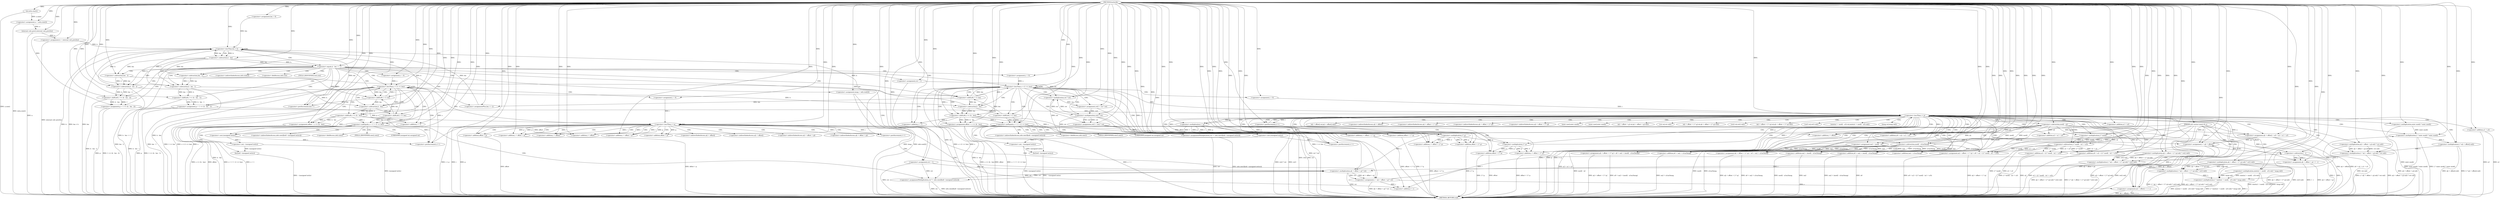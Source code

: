 digraph "butterfly" {  
"1001622" [label = "(METHOD,butterfly)" ]
"1001949" [label = "(METHOD_RETURN,void)" ]
"1001623" [label = "(PARAM,std::vector<mint>& a)" ]
"1001626" [label = "(<operator>.assignment,n = int(a.size()))" ]
"1001631" [label = "(<operator>.assignment,h = internal::ceil_pow2(n))" ]
"1001637" [label = "(<operator>.assignment,len = 0)" ]
"1001641" [label = "(<operator>.lessThan,len < h)" ]
"1001628" [label = "(int,int(a.size()))" ]
"1001633" [label = "(internal::ceil_pow2,internal::ceil_pow2(n))" ]
"1001646" [label = "(<operator>.equals,h - len == 1)" ]
"1001653" [label = "(<operator>.assignment,p = 1 << (h - len - 1))" ]
"1001663" [label = "(<operator>.assignment,rot = 1)" ]
"1001757" [label = "(<operator>.postIncrement,len++)" ]
"1001647" [label = "(<operator>.subtraction,h - len)" ]
"1001668" [label = "(<operator>.assignment,s = 0)" ]
"1001671" [label = "(<operator>.lessThan,s < (1 << len))" ]
"1001676" [label = "(<operator>.postIncrement,s++)" ]
"1001762" [label = "(<operator>.assignment,p = 1 << (h - len - 2))" ]
"1001772" [label = "(<operator>.assignment,rot = 1)" ]
"1001776" [label = "(<operator>.assignment,imag = info.root[2])" ]
"1001946" [label = "(<operator>.assignmentPlus,len += 2)" ]
"1001655" [label = "(<operator>.shiftLeft,1 << (h - len - 1))" ]
"1001680" [label = "(<operator>.assignment,offset = s << (h - len))" ]
"1001785" [label = "(<operator>.assignment,s = 0)" ]
"1001788" [label = "(<operator>.lessThan,s < (1 << len))" ]
"1001793" [label = "(<operator>.postIncrement,s++)" ]
"1001657" [label = "(<operator>.subtraction,h - len - 1)" ]
"1001673" [label = "(<operator>.shiftLeft,1 << len)" ]
"1001689" [label = "(<operator>.assignment,i = 0)" ]
"1001692" [label = "(<operator>.lessThan,i < p)" ]
"1001695" [label = "(<operator>.postIncrement,i++)" ]
"1001739" [label = "(<operator>.notEquals,s + 1 != (1 << len))" ]
"1001746" [label = "(<operator>.assignmentMultiplication,rot *= info.rate2[bsf(~(unsigned int)(s))])" ]
"1001764" [label = "(<operator>.shiftLeft,1 << (h - len - 2))" ]
"1001797" [label = "(<operator>.assignment,rot2 = rot * rot)" ]
"1001803" [label = "(<operator>.assignment,rot3 = rot2 * rot)" ]
"1001809" [label = "(<operator>.assignment,offset = s << (h - len))" ]
"1001659" [label = "(<operator>.subtraction,len - 1)" ]
"1001682" [label = "(<operator>.shiftLeft,s << (h - len))" ]
"1001699" [label = "(<operator>.assignment,l = a[i + offset])" ]
"1001707" [label = "(<operator>.assignment,r = a[i + offset + p] * rot)" ]
"1001718" [label = "(<operator>.assignment,a[i + offset] = l + r)" ]
"1001727" [label = "(<operator>.assignment,a[i + offset + p] = l - r)" ]
"1001766" [label = "(<operator>.subtraction,h - len - 2)" ]
"1001790" [label = "(<operator>.shiftLeft,1 << len)" ]
"1001818" [label = "(<operator>.assignment,i = 0)" ]
"1001821" [label = "(<operator>.lessThan,i < p)" ]
"1001824" [label = "(<operator>.postIncrement,i++)" ]
"1001928" [label = "(<operator>.notEquals,s + 1 != (1 << len))" ]
"1001935" [label = "(<operator>.assignmentMultiplication,rot *= info.rate3[bsf(~(unsigned int)(s))])" ]
"1001684" [label = "(<operator>.subtraction,h - len)" ]
"1001740" [label = "(<operator>.addition,s + 1)" ]
"1001743" [label = "(<operator>.shiftLeft,1 << len)" ]
"1001768" [label = "(<operator>.subtraction,len - 2)" ]
"1001799" [label = "(<operator>.multiplication,rot * rot)" ]
"1001805" [label = "(<operator>.multiplication,rot2 * rot)" ]
"1001811" [label = "(<operator>.shiftLeft,s << (h - len))" ]
"1001827" [label = "(<operator>.multiplication,L * mint::mod() * mint::mod())" ]
"1001832" [label = "(<operator>.multiplication,L * a[i + offset].val())" ]
"1001835" [label = "(<operator>.multiplication,L * a[i + offset + p].val() * rot.val())" ]
"1001840" [label = "(<operator>.multiplication,L * a[i + offset + 2 * p].val() * rot2.val())" ]
"1001845" [label = "(<operator>.multiplication,L * a[i + offset + 3 * p].val() * rot3.val())" ]
"1001850" [label = "(<operator>.multiplication,L * mint(a1 + mod2 - a3).val() * imag.val())" ]
"1001856" [label = "(<operator>.assignment,na2 = mod2 - a2)" ]
"1001861" [label = "(<operator>.assignment,a[i + offset] = a0 + a2 + a1 + a3)" ]
"1001874" [label = "(<operator>.assignment,a[i + offset + 1 * p] = a0 + a2 + (2 * mod2 - (a1 + a3)))" ]
"1001895" [label = "(<operator>.assignment,a[i + offset + 2 * p] = a0 + na2 + a1na3imag)" ]
"1001910" [label = "(<operator>.assignment,a[i + offset + 3 * p] = a0 + na2 + (mod2 - a1na3imag))" ]
"1001709" [label = "(<operator>.multiplication,a[i + offset + p] * rot)" ]
"1001724" [label = "(<operator>.addition,l + r)" ]
"1001735" [label = "(<operator>.subtraction,l - r)" ]
"1001752" [label = "(bsf,bsf(~(unsigned int)(s)))" ]
"1001813" [label = "(<operator>.subtraction,h - len)" ]
"1001929" [label = "(<operator>.addition,s + 1)" ]
"1001932" [label = "(<operator>.shiftLeft,1 << len)" ]
"1001703" [label = "(<operator>.addition,i + offset)" ]
"1001721" [label = "(<operator>.addition,i + offset)" ]
"1001730" [label = "(<operator>.addition,i + offset + p)" ]
"1001753" [label = "(<operator>.not,~(unsigned int)(s))" ]
"1001829" [label = "(<operator>.multiplication,mint::mod() * mint::mod())" ]
"1001837" [label = "(<operator>.multiplication,a[i + offset + p].val() * rot.val())" ]
"1001842" [label = "(<operator>.multiplication,a[i + offset + 2 * p].val() * rot2.val())" ]
"1001847" [label = "(<operator>.multiplication,a[i + offset + 3 * p].val() * rot3.val())" ]
"1001852" [label = "(<operator>.multiplication,mint(a1 + mod2 - a3).val() * imag.val())" ]
"1001858" [label = "(<operator>.subtraction,mod2 - a2)" ]
"1001867" [label = "(<operator>.addition,a0 + a2 + a1 + a3)" ]
"1001884" [label = "(<operator>.addition,a0 + a2 + (2 * mod2 - (a1 + a3)))" ]
"1001905" [label = "(<operator>.addition,a0 + na2 + a1na3imag)" ]
"1001920" [label = "(<operator>.addition,a0 + na2 + (mod2 - a1na3imag))" ]
"1001941" [label = "(bsf,bsf(~(unsigned int)(s)))" ]
"1001712" [label = "(<operator>.addition,i + offset + p)" ]
"1001732" [label = "(<operator>.addition,offset + p)" ]
"1001754" [label = "(<operator>.cast,(unsigned int)(s))" ]
"1001864" [label = "(<operator>.addition,i + offset)" ]
"1001869" [label = "(<operator>.addition,a2 + a1 + a3)" ]
"1001877" [label = "(<operator>.addition,i + offset + 1 * p)" ]
"1001886" [label = "(<operator>.addition,a2 + (2 * mod2 - (a1 + a3)))" ]
"1001898" [label = "(<operator>.addition,i + offset + 2 * p)" ]
"1001907" [label = "(<operator>.addition,na2 + a1na3imag)" ]
"1001913" [label = "(<operator>.addition,i + offset + 3 * p)" ]
"1001922" [label = "(<operator>.addition,na2 + (mod2 - a1na3imag))" ]
"1001942" [label = "(<operator>.not,~(unsigned int)(s))" ]
"1001714" [label = "(<operator>.addition,offset + p)" ]
"1001871" [label = "(<operator>.addition,a1 + a3)" ]
"1001879" [label = "(<operator>.addition,offset + 1 * p)" ]
"1001888" [label = "(<operator>.subtraction,2 * mod2 - (a1 + a3))" ]
"1001900" [label = "(<operator>.addition,offset + 2 * p)" ]
"1001915" [label = "(<operator>.addition,offset + 3 * p)" ]
"1001924" [label = "(<operator>.subtraction,mod2 - a1na3imag)" ]
"1001943" [label = "(<operator>.cast,(unsigned int)(s))" ]
"1001881" [label = "(<operator>.multiplication,1 * p)" ]
"1001889" [label = "(<operator>.multiplication,2 * mod2)" ]
"1001892" [label = "(<operator>.addition,a1 + a3)" ]
"1001902" [label = "(<operator>.multiplication,2 * p)" ]
"1001917" [label = "(<operator>.multiplication,3 * p)" ]
"1001778" [label = "(<operator>.indirectIndexAccess,info.root[2])" ]
"1001779" [label = "(<operator>.fieldAccess,info.root)" ]
"1001748" [label = "(<operator>.indirectIndexAccess,info.rate2[bsf(~(unsigned int)(s))])" ]
"1001781" [label = "(FIELD_IDENTIFIER,root,root)" ]
"1001701" [label = "(<operator>.indirectIndexAccess,a[i + offset])" ]
"1001719" [label = "(<operator>.indirectIndexAccess,a[i + offset])" ]
"1001728" [label = "(<operator>.indirectIndexAccess,a[i + offset + p])" ]
"1001749" [label = "(<operator>.fieldAccess,info.rate2)" ]
"1001937" [label = "(<operator>.indirectIndexAccess,info.rate3[bsf(~(unsigned int)(s))])" ]
"1001710" [label = "(<operator>.indirectIndexAccess,a[i + offset + p])" ]
"1001751" [label = "(FIELD_IDENTIFIER,rate2,rate2)" ]
"1001834" [label = "(a[i + offset].val,a[i + offset].val())" ]
"1001862" [label = "(<operator>.indirectIndexAccess,a[i + offset])" ]
"1001875" [label = "(<operator>.indirectIndexAccess,a[i + offset + 1 * p])" ]
"1001896" [label = "(<operator>.indirectIndexAccess,a[i + offset + 2 * p])" ]
"1001911" [label = "(<operator>.indirectIndexAccess,a[i + offset + 3 * p])" ]
"1001938" [label = "(<operator>.fieldAccess,info.rate3)" ]
"1001830" [label = "(mint::mod,mint::mod())" ]
"1001831" [label = "(mint::mod,mint::mod())" ]
"1001838" [label = "(a[i + offset + p].val,a[i + offset + p].val())" ]
"1001839" [label = "(rot.val,rot.val())" ]
"1001843" [label = "(a[i + offset + 2 * p].val,a[i + offset + 2 * p].val())" ]
"1001844" [label = "(rot2.val,rot2.val())" ]
"1001848" [label = "(a[i + offset + 3 * p].val,a[i + offset + 3 * p].val())" ]
"1001849" [label = "(rot3.val,rot3.val())" ]
"1001853" [label = "(mint(a1 + mod2 - a3).val,mint(a1 + mod2 - a3).val())" ]
"1001854" [label = "(imag.val,imag.val())" ]
"1001940" [label = "(FIELD_IDENTIFIER,rate3,rate3)" ]
"1001755" [label = "(UNKNOWN,unsigned int,unsigned int)" ]
"1001944" [label = "(UNKNOWN,unsigned int,unsigned int)" ]
  "1001623" -> "1001949"  [ label = "DDG: a"] 
  "1001628" -> "1001949"  [ label = "DDG: a.size()"] 
  "1001626" -> "1001949"  [ label = "DDG: int(a.size())"] 
  "1001633" -> "1001949"  [ label = "DDG: n"] 
  "1001631" -> "1001949"  [ label = "DDG: internal::ceil_pow2(n)"] 
  "1001641" -> "1001949"  [ label = "DDG: len"] 
  "1001641" -> "1001949"  [ label = "DDG: h"] 
  "1001641" -> "1001949"  [ label = "DDG: len < h"] 
  "1001646" -> "1001949"  [ label = "DDG: h - len"] 
  "1001646" -> "1001949"  [ label = "DDG: h - len == 1"] 
  "1001762" -> "1001949"  [ label = "DDG: p"] 
  "1001766" -> "1001949"  [ label = "DDG: len - 2"] 
  "1001764" -> "1001949"  [ label = "DDG: h - len - 2"] 
  "1001762" -> "1001949"  [ label = "DDG: 1 << (h - len - 2)"] 
  "1001772" -> "1001949"  [ label = "DDG: rot"] 
  "1001776" -> "1001949"  [ label = "DDG: imag"] 
  "1001776" -> "1001949"  [ label = "DDG: info.root[2]"] 
  "1001788" -> "1001949"  [ label = "DDG: s"] 
  "1001788" -> "1001949"  [ label = "DDG: 1 << len"] 
  "1001788" -> "1001949"  [ label = "DDG: s < (1 << len)"] 
  "1001797" -> "1001949"  [ label = "DDG: rot * rot"] 
  "1001803" -> "1001949"  [ label = "DDG: rot3"] 
  "1001805" -> "1001949"  [ label = "DDG: rot2"] 
  "1001805" -> "1001949"  [ label = "DDG: rot"] 
  "1001803" -> "1001949"  [ label = "DDG: rot2 * rot"] 
  "1001809" -> "1001949"  [ label = "DDG: offset"] 
  "1001811" -> "1001949"  [ label = "DDG: h - len"] 
  "1001809" -> "1001949"  [ label = "DDG: s << (h - len)"] 
  "1001821" -> "1001949"  [ label = "DDG: i"] 
  "1001821" -> "1001949"  [ label = "DDG: p"] 
  "1001821" -> "1001949"  [ label = "DDG: i < p"] 
  "1001928" -> "1001949"  [ label = "DDG: s + 1"] 
  "1001928" -> "1001949"  [ label = "DDG: s + 1 != (1 << len)"] 
  "1001935" -> "1001949"  [ label = "DDG: rot"] 
  "1001942" -> "1001949"  [ label = "DDG: (unsigned int)(s)"] 
  "1001941" -> "1001949"  [ label = "DDG: ~(unsigned int)(s)"] 
  "1001935" -> "1001949"  [ label = "DDG: info.rate3[bsf(~(unsigned int)(s))]"] 
  "1001829" -> "1001949"  [ label = "DDG: mint::mod()"] 
  "1001827" -> "1001949"  [ label = "DDG: mint::mod() * mint::mod()"] 
  "1001827" -> "1001949"  [ label = "DDG: L * mint::mod() * mint::mod()"] 
  "1001832" -> "1001949"  [ label = "DDG: a[i + offset].val()"] 
  "1001832" -> "1001949"  [ label = "DDG: L * a[i + offset].val()"] 
  "1001837" -> "1001949"  [ label = "DDG: a[i + offset + p].val()"] 
  "1001837" -> "1001949"  [ label = "DDG: rot.val()"] 
  "1001835" -> "1001949"  [ label = "DDG: a[i + offset + p].val() * rot.val()"] 
  "1001835" -> "1001949"  [ label = "DDG: L * a[i + offset + p].val() * rot.val()"] 
  "1001842" -> "1001949"  [ label = "DDG: a[i + offset + 2 * p].val()"] 
  "1001842" -> "1001949"  [ label = "DDG: rot2.val()"] 
  "1001840" -> "1001949"  [ label = "DDG: a[i + offset + 2 * p].val() * rot2.val()"] 
  "1001840" -> "1001949"  [ label = "DDG: L * a[i + offset + 2 * p].val() * rot2.val()"] 
  "1001847" -> "1001949"  [ label = "DDG: a[i + offset + 3 * p].val()"] 
  "1001847" -> "1001949"  [ label = "DDG: rot3.val()"] 
  "1001845" -> "1001949"  [ label = "DDG: a[i + offset + 3 * p].val() * rot3.val()"] 
  "1001845" -> "1001949"  [ label = "DDG: L * a[i + offset + 3 * p].val() * rot3.val()"] 
  "1001850" -> "1001949"  [ label = "DDG: L"] 
  "1001852" -> "1001949"  [ label = "DDG: mint(a1 + mod2 - a3).val()"] 
  "1001852" -> "1001949"  [ label = "DDG: imag.val()"] 
  "1001850" -> "1001949"  [ label = "DDG: mint(a1 + mod2 - a3).val() * imag.val()"] 
  "1001850" -> "1001949"  [ label = "DDG: L * mint(a1 + mod2 - a3).val() * imag.val()"] 
  "1001856" -> "1001949"  [ label = "DDG: mod2 - a2"] 
  "1001861" -> "1001949"  [ label = "DDG: a[i + offset]"] 
  "1001867" -> "1001949"  [ label = "DDG: a2 + a1 + a3"] 
  "1001861" -> "1001949"  [ label = "DDG: a0 + a2 + a1 + a3"] 
  "1001879" -> "1001949"  [ label = "DDG: 1 * p"] 
  "1001877" -> "1001949"  [ label = "DDG: offset + 1 * p"] 
  "1001874" -> "1001949"  [ label = "DDG: a[i + offset + 1 * p]"] 
  "1001886" -> "1001949"  [ label = "DDG: a2"] 
  "1001888" -> "1001949"  [ label = "DDG: 2 * mod2"] 
  "1001892" -> "1001949"  [ label = "DDG: a1"] 
  "1001892" -> "1001949"  [ label = "DDG: a3"] 
  "1001888" -> "1001949"  [ label = "DDG: a1 + a3"] 
  "1001886" -> "1001949"  [ label = "DDG: 2 * mod2 - (a1 + a3)"] 
  "1001884" -> "1001949"  [ label = "DDG: a2 + (2 * mod2 - (a1 + a3))"] 
  "1001874" -> "1001949"  [ label = "DDG: a0 + a2 + (2 * mod2 - (a1 + a3))"] 
  "1001900" -> "1001949"  [ label = "DDG: 2 * p"] 
  "1001898" -> "1001949"  [ label = "DDG: offset + 2 * p"] 
  "1001895" -> "1001949"  [ label = "DDG: a[i + offset + 2 * p]"] 
  "1001905" -> "1001949"  [ label = "DDG: na2 + a1na3imag"] 
  "1001895" -> "1001949"  [ label = "DDG: a0 + na2 + a1na3imag"] 
  "1001915" -> "1001949"  [ label = "DDG: offset"] 
  "1001915" -> "1001949"  [ label = "DDG: 3 * p"] 
  "1001913" -> "1001949"  [ label = "DDG: offset + 3 * p"] 
  "1001910" -> "1001949"  [ label = "DDG: a[i + offset + 3 * p]"] 
  "1001920" -> "1001949"  [ label = "DDG: a0"] 
  "1001922" -> "1001949"  [ label = "DDG: na2"] 
  "1001924" -> "1001949"  [ label = "DDG: mod2"] 
  "1001924" -> "1001949"  [ label = "DDG: a1na3imag"] 
  "1001922" -> "1001949"  [ label = "DDG: mod2 - a1na3imag"] 
  "1001920" -> "1001949"  [ label = "DDG: na2 + (mod2 - a1na3imag)"] 
  "1001910" -> "1001949"  [ label = "DDG: a0 + na2 + (mod2 - a1na3imag)"] 
  "1001653" -> "1001949"  [ label = "DDG: p"] 
  "1001657" -> "1001949"  [ label = "DDG: len - 1"] 
  "1001655" -> "1001949"  [ label = "DDG: h - len - 1"] 
  "1001653" -> "1001949"  [ label = "DDG: 1 << (h - len - 1)"] 
  "1001663" -> "1001949"  [ label = "DDG: rot"] 
  "1001671" -> "1001949"  [ label = "DDG: s"] 
  "1001671" -> "1001949"  [ label = "DDG: 1 << len"] 
  "1001671" -> "1001949"  [ label = "DDG: s < (1 << len)"] 
  "1001680" -> "1001949"  [ label = "DDG: offset"] 
  "1001682" -> "1001949"  [ label = "DDG: h - len"] 
  "1001680" -> "1001949"  [ label = "DDG: s << (h - len)"] 
  "1001692" -> "1001949"  [ label = "DDG: i"] 
  "1001692" -> "1001949"  [ label = "DDG: p"] 
  "1001692" -> "1001949"  [ label = "DDG: i < p"] 
  "1001739" -> "1001949"  [ label = "DDG: s + 1"] 
  "1001739" -> "1001949"  [ label = "DDG: s + 1 != (1 << len)"] 
  "1001746" -> "1001949"  [ label = "DDG: rot"] 
  "1001753" -> "1001949"  [ label = "DDG: (unsigned int)(s)"] 
  "1001752" -> "1001949"  [ label = "DDG: ~(unsigned int)(s)"] 
  "1001746" -> "1001949"  [ label = "DDG: info.rate2[bsf(~(unsigned int)(s))]"] 
  "1001709" -> "1001949"  [ label = "DDG: rot"] 
  "1001707" -> "1001949"  [ label = "DDG: a[i + offset + p] * rot"] 
  "1001718" -> "1001949"  [ label = "DDG: a[i + offset]"] 
  "1001718" -> "1001949"  [ label = "DDG: l + r"] 
  "1001732" -> "1001949"  [ label = "DDG: offset"] 
  "1001730" -> "1001949"  [ label = "DDG: offset + p"] 
  "1001727" -> "1001949"  [ label = "DDG: a[i + offset + p]"] 
  "1001735" -> "1001949"  [ label = "DDG: l"] 
  "1001735" -> "1001949"  [ label = "DDG: r"] 
  "1001727" -> "1001949"  [ label = "DDG: l - r"] 
  "1001622" -> "1001623"  [ label = "DDG: "] 
  "1001628" -> "1001626"  [ label = "DDG: a.size()"] 
  "1001633" -> "1001631"  [ label = "DDG: n"] 
  "1001622" -> "1001637"  [ label = "DDG: "] 
  "1001622" -> "1001626"  [ label = "DDG: "] 
  "1001622" -> "1001631"  [ label = "DDG: "] 
  "1001622" -> "1001628"  [ label = "DDG: "] 
  "1001626" -> "1001633"  [ label = "DDG: n"] 
  "1001622" -> "1001633"  [ label = "DDG: "] 
  "1001637" -> "1001641"  [ label = "DDG: len"] 
  "1001946" -> "1001641"  [ label = "DDG: len"] 
  "1001757" -> "1001641"  [ label = "DDG: len"] 
  "1001622" -> "1001641"  [ label = "DDG: "] 
  "1001631" -> "1001641"  [ label = "DDG: h"] 
  "1001766" -> "1001641"  [ label = "DDG: h"] 
  "1001813" -> "1001641"  [ label = "DDG: h"] 
  "1001657" -> "1001641"  [ label = "DDG: h"] 
  "1001684" -> "1001641"  [ label = "DDG: h"] 
  "1001647" -> "1001646"  [ label = "DDG: h"] 
  "1001647" -> "1001646"  [ label = "DDG: len"] 
  "1001622" -> "1001646"  [ label = "DDG: "] 
  "1001655" -> "1001653"  [ label = "DDG: 1"] 
  "1001655" -> "1001653"  [ label = "DDG: h - len - 1"] 
  "1001622" -> "1001663"  [ label = "DDG: "] 
  "1001641" -> "1001647"  [ label = "DDG: h"] 
  "1001622" -> "1001647"  [ label = "DDG: "] 
  "1001641" -> "1001647"  [ label = "DDG: len"] 
  "1001622" -> "1001653"  [ label = "DDG: "] 
  "1001622" -> "1001668"  [ label = "DDG: "] 
  "1001673" -> "1001757"  [ label = "DDG: len"] 
  "1001622" -> "1001757"  [ label = "DDG: "] 
  "1001764" -> "1001762"  [ label = "DDG: h - len - 2"] 
  "1001764" -> "1001762"  [ label = "DDG: 1"] 
  "1001622" -> "1001772"  [ label = "DDG: "] 
  "1001622" -> "1001946"  [ label = "DDG: "] 
  "1001622" -> "1001655"  [ label = "DDG: "] 
  "1001657" -> "1001655"  [ label = "DDG: h"] 
  "1001657" -> "1001655"  [ label = "DDG: len - 1"] 
  "1001668" -> "1001671"  [ label = "DDG: s"] 
  "1001676" -> "1001671"  [ label = "DDG: s"] 
  "1001622" -> "1001671"  [ label = "DDG: "] 
  "1001673" -> "1001671"  [ label = "DDG: 1"] 
  "1001673" -> "1001671"  [ label = "DDG: len"] 
  "1001754" -> "1001676"  [ label = "DDG: s"] 
  "1001622" -> "1001676"  [ label = "DDG: "] 
  "1001682" -> "1001676"  [ label = "DDG: s"] 
  "1001682" -> "1001680"  [ label = "DDG: s"] 
  "1001682" -> "1001680"  [ label = "DDG: h - len"] 
  "1001622" -> "1001762"  [ label = "DDG: "] 
  "1001622" -> "1001776"  [ label = "DDG: "] 
  "1001622" -> "1001785"  [ label = "DDG: "] 
  "1001790" -> "1001946"  [ label = "DDG: len"] 
  "1001647" -> "1001657"  [ label = "DDG: h"] 
  "1001622" -> "1001657"  [ label = "DDG: "] 
  "1001659" -> "1001657"  [ label = "DDG: 1"] 
  "1001659" -> "1001657"  [ label = "DDG: len"] 
  "1001622" -> "1001673"  [ label = "DDG: "] 
  "1001659" -> "1001673"  [ label = "DDG: len"] 
  "1001743" -> "1001673"  [ label = "DDG: len"] 
  "1001622" -> "1001680"  [ label = "DDG: "] 
  "1001622" -> "1001689"  [ label = "DDG: "] 
  "1001622" -> "1001764"  [ label = "DDG: "] 
  "1001766" -> "1001764"  [ label = "DDG: h"] 
  "1001766" -> "1001764"  [ label = "DDG: len - 2"] 
  "1001785" -> "1001788"  [ label = "DDG: s"] 
  "1001793" -> "1001788"  [ label = "DDG: s"] 
  "1001622" -> "1001788"  [ label = "DDG: "] 
  "1001790" -> "1001788"  [ label = "DDG: len"] 
  "1001790" -> "1001788"  [ label = "DDG: 1"] 
  "1001943" -> "1001793"  [ label = "DDG: s"] 
  "1001622" -> "1001793"  [ label = "DDG: "] 
  "1001811" -> "1001793"  [ label = "DDG: s"] 
  "1001799" -> "1001797"  [ label = "DDG: rot"] 
  "1001805" -> "1001803"  [ label = "DDG: rot"] 
  "1001805" -> "1001803"  [ label = "DDG: rot2"] 
  "1001811" -> "1001809"  [ label = "DDG: h - len"] 
  "1001811" -> "1001809"  [ label = "DDG: s"] 
  "1001647" -> "1001659"  [ label = "DDG: len"] 
  "1001622" -> "1001659"  [ label = "DDG: "] 
  "1001671" -> "1001682"  [ label = "DDG: s"] 
  "1001622" -> "1001682"  [ label = "DDG: "] 
  "1001684" -> "1001682"  [ label = "DDG: len"] 
  "1001684" -> "1001682"  [ label = "DDG: h"] 
  "1001689" -> "1001692"  [ label = "DDG: i"] 
  "1001695" -> "1001692"  [ label = "DDG: i"] 
  "1001622" -> "1001692"  [ label = "DDG: "] 
  "1001653" -> "1001692"  [ label = "DDG: p"] 
  "1001622" -> "1001695"  [ label = "DDG: "] 
  "1001692" -> "1001695"  [ label = "DDG: i"] 
  "1001861" -> "1001699"  [ label = "DDG: a[i + offset]"] 
  "1001718" -> "1001699"  [ label = "DDG: a[i + offset]"] 
  "1001623" -> "1001699"  [ label = "DDG: a"] 
  "1001709" -> "1001707"  [ label = "DDG: rot"] 
  "1001709" -> "1001707"  [ label = "DDG: a[i + offset + p]"] 
  "1001699" -> "1001718"  [ label = "DDG: l"] 
  "1001622" -> "1001718"  [ label = "DDG: "] 
  "1001707" -> "1001718"  [ label = "DDG: r"] 
  "1001735" -> "1001727"  [ label = "DDG: l"] 
  "1001735" -> "1001727"  [ label = "DDG: r"] 
  "1001682" -> "1001739"  [ label = "DDG: s"] 
  "1001622" -> "1001739"  [ label = "DDG: "] 
  "1001743" -> "1001739"  [ label = "DDG: 1"] 
  "1001743" -> "1001739"  [ label = "DDG: len"] 
  "1001663" -> "1001746"  [ label = "DDG: rot"] 
  "1001709" -> "1001746"  [ label = "DDG: rot"] 
  "1001622" -> "1001746"  [ label = "DDG: "] 
  "1001647" -> "1001766"  [ label = "DDG: h"] 
  "1001622" -> "1001766"  [ label = "DDG: "] 
  "1001768" -> "1001766"  [ label = "DDG: len"] 
  "1001768" -> "1001766"  [ label = "DDG: 2"] 
  "1001622" -> "1001790"  [ label = "DDG: "] 
  "1001768" -> "1001790"  [ label = "DDG: len"] 
  "1001932" -> "1001790"  [ label = "DDG: len"] 
  "1001622" -> "1001797"  [ label = "DDG: "] 
  "1001622" -> "1001803"  [ label = "DDG: "] 
  "1001622" -> "1001809"  [ label = "DDG: "] 
  "1001622" -> "1001818"  [ label = "DDG: "] 
  "1001657" -> "1001684"  [ label = "DDG: h"] 
  "1001622" -> "1001684"  [ label = "DDG: "] 
  "1001673" -> "1001684"  [ label = "DDG: len"] 
  "1001622" -> "1001699"  [ label = "DDG: "] 
  "1001622" -> "1001707"  [ label = "DDG: "] 
  "1001623" -> "1001718"  [ label = "DDG: a"] 
  "1001623" -> "1001727"  [ label = "DDG: a"] 
  "1001682" -> "1001740"  [ label = "DDG: s"] 
  "1001622" -> "1001740"  [ label = "DDG: "] 
  "1001622" -> "1001743"  [ label = "DDG: "] 
  "1001684" -> "1001743"  [ label = "DDG: len"] 
  "1001647" -> "1001768"  [ label = "DDG: len"] 
  "1001622" -> "1001768"  [ label = "DDG: "] 
  "1001772" -> "1001799"  [ label = "DDG: rot"] 
  "1001805" -> "1001799"  [ label = "DDG: rot"] 
  "1001935" -> "1001799"  [ label = "DDG: rot"] 
  "1001622" -> "1001799"  [ label = "DDG: "] 
  "1001797" -> "1001805"  [ label = "DDG: rot2"] 
  "1001622" -> "1001805"  [ label = "DDG: "] 
  "1001799" -> "1001805"  [ label = "DDG: rot"] 
  "1001788" -> "1001811"  [ label = "DDG: s"] 
  "1001622" -> "1001811"  [ label = "DDG: "] 
  "1001813" -> "1001811"  [ label = "DDG: h"] 
  "1001813" -> "1001811"  [ label = "DDG: len"] 
  "1001818" -> "1001821"  [ label = "DDG: i"] 
  "1001824" -> "1001821"  [ label = "DDG: i"] 
  "1001622" -> "1001821"  [ label = "DDG: "] 
  "1001762" -> "1001821"  [ label = "DDG: p"] 
  "1001917" -> "1001821"  [ label = "DDG: p"] 
  "1001622" -> "1001824"  [ label = "DDG: "] 
  "1001821" -> "1001824"  [ label = "DDG: i"] 
  "1001858" -> "1001856"  [ label = "DDG: a2"] 
  "1001858" -> "1001856"  [ label = "DDG: mod2"] 
  "1001858" -> "1001861"  [ label = "DDG: a2"] 
  "1001622" -> "1001861"  [ label = "DDG: "] 
  "1001622" -> "1001874"  [ label = "DDG: "] 
  "1001858" -> "1001874"  [ label = "DDG: a2"] 
  "1001888" -> "1001874"  [ label = "DDG: 2 * mod2"] 
  "1001888" -> "1001874"  [ label = "DDG: a1 + a3"] 
  "1001924" -> "1001895"  [ label = "DDG: a1na3imag"] 
  "1001622" -> "1001895"  [ label = "DDG: "] 
  "1001856" -> "1001895"  [ label = "DDG: na2"] 
  "1001924" -> "1001910"  [ label = "DDG: mod2"] 
  "1001924" -> "1001910"  [ label = "DDG: a1na3imag"] 
  "1001622" -> "1001910"  [ label = "DDG: "] 
  "1001856" -> "1001910"  [ label = "DDG: na2"] 
  "1001811" -> "1001928"  [ label = "DDG: s"] 
  "1001622" -> "1001928"  [ label = "DDG: "] 
  "1001932" -> "1001928"  [ label = "DDG: len"] 
  "1001932" -> "1001928"  [ label = "DDG: 1"] 
  "1001805" -> "1001935"  [ label = "DDG: rot"] 
  "1001622" -> "1001935"  [ label = "DDG: "] 
  "1001727" -> "1001709"  [ label = "DDG: a[i + offset + p]"] 
  "1001623" -> "1001709"  [ label = "DDG: a"] 
  "1001663" -> "1001709"  [ label = "DDG: rot"] 
  "1001746" -> "1001709"  [ label = "DDG: rot"] 
  "1001622" -> "1001709"  [ label = "DDG: "] 
  "1001699" -> "1001724"  [ label = "DDG: l"] 
  "1001622" -> "1001724"  [ label = "DDG: "] 
  "1001707" -> "1001724"  [ label = "DDG: r"] 
  "1001622" -> "1001735"  [ label = "DDG: "] 
  "1001699" -> "1001735"  [ label = "DDG: l"] 
  "1001707" -> "1001735"  [ label = "DDG: r"] 
  "1001753" -> "1001752"  [ label = "DDG: (unsigned int)(s)"] 
  "1001766" -> "1001813"  [ label = "DDG: h"] 
  "1001622" -> "1001813"  [ label = "DDG: "] 
  "1001790" -> "1001813"  [ label = "DDG: len"] 
  "1001850" -> "1001827"  [ label = "DDG: L"] 
  "1001622" -> "1001827"  [ label = "DDG: "] 
  "1001829" -> "1001827"  [ label = "DDG: mint::mod()"] 
  "1001827" -> "1001832"  [ label = "DDG: L"] 
  "1001622" -> "1001832"  [ label = "DDG: "] 
  "1001832" -> "1001835"  [ label = "DDG: L"] 
  "1001622" -> "1001835"  [ label = "DDG: "] 
  "1001837" -> "1001835"  [ label = "DDG: a[i + offset + p].val()"] 
  "1001837" -> "1001835"  [ label = "DDG: rot.val()"] 
  "1001835" -> "1001840"  [ label = "DDG: L"] 
  "1001622" -> "1001840"  [ label = "DDG: "] 
  "1001842" -> "1001840"  [ label = "DDG: a[i + offset + 2 * p].val()"] 
  "1001842" -> "1001840"  [ label = "DDG: rot2.val()"] 
  "1001840" -> "1001845"  [ label = "DDG: L"] 
  "1001622" -> "1001845"  [ label = "DDG: "] 
  "1001847" -> "1001845"  [ label = "DDG: rot3.val()"] 
  "1001847" -> "1001845"  [ label = "DDG: a[i + offset + 3 * p].val()"] 
  "1001845" -> "1001850"  [ label = "DDG: L"] 
  "1001622" -> "1001850"  [ label = "DDG: "] 
  "1001852" -> "1001850"  [ label = "DDG: mint(a1 + mod2 - a3).val()"] 
  "1001852" -> "1001850"  [ label = "DDG: imag.val()"] 
  "1001622" -> "1001856"  [ label = "DDG: "] 
  "1001623" -> "1001861"  [ label = "DDG: a"] 
  "1001623" -> "1001874"  [ label = "DDG: a"] 
  "1001623" -> "1001895"  [ label = "DDG: a"] 
  "1001623" -> "1001910"  [ label = "DDG: a"] 
  "1001811" -> "1001929"  [ label = "DDG: s"] 
  "1001622" -> "1001929"  [ label = "DDG: "] 
  "1001622" -> "1001932"  [ label = "DDG: "] 
  "1001813" -> "1001932"  [ label = "DDG: len"] 
  "1001692" -> "1001703"  [ label = "DDG: i"] 
  "1001622" -> "1001703"  [ label = "DDG: "] 
  "1001680" -> "1001703"  [ label = "DDG: offset"] 
  "1001622" -> "1001721"  [ label = "DDG: "] 
  "1001692" -> "1001721"  [ label = "DDG: i"] 
  "1001622" -> "1001730"  [ label = "DDG: "] 
  "1001692" -> "1001730"  [ label = "DDG: i"] 
  "1001692" -> "1001730"  [ label = "DDG: p"] 
  "1001754" -> "1001753"  [ label = "DDG: s"] 
  "1001622" -> "1001829"  [ label = "DDG: "] 
  "1001622" -> "1001837"  [ label = "DDG: "] 
  "1001622" -> "1001842"  [ label = "DDG: "] 
  "1001622" -> "1001847"  [ label = "DDG: "] 
  "1001622" -> "1001852"  [ label = "DDG: "] 
  "1001924" -> "1001858"  [ label = "DDG: mod2"] 
  "1001622" -> "1001858"  [ label = "DDG: "] 
  "1001622" -> "1001867"  [ label = "DDG: "] 
  "1001858" -> "1001867"  [ label = "DDG: a2"] 
  "1001622" -> "1001884"  [ label = "DDG: "] 
  "1001858" -> "1001884"  [ label = "DDG: a2"] 
  "1001888" -> "1001884"  [ label = "DDG: 2 * mod2"] 
  "1001888" -> "1001884"  [ label = "DDG: a1 + a3"] 
  "1001622" -> "1001905"  [ label = "DDG: "] 
  "1001924" -> "1001905"  [ label = "DDG: a1na3imag"] 
  "1001856" -> "1001905"  [ label = "DDG: na2"] 
  "1001622" -> "1001920"  [ label = "DDG: "] 
  "1001924" -> "1001920"  [ label = "DDG: mod2"] 
  "1001924" -> "1001920"  [ label = "DDG: a1na3imag"] 
  "1001856" -> "1001920"  [ label = "DDG: na2"] 
  "1001942" -> "1001941"  [ label = "DDG: (unsigned int)(s)"] 
  "1001622" -> "1001712"  [ label = "DDG: "] 
  "1001692" -> "1001712"  [ label = "DDG: i"] 
  "1001692" -> "1001712"  [ label = "DDG: p"] 
  "1001622" -> "1001732"  [ label = "DDG: "] 
  "1001692" -> "1001732"  [ label = "DDG: p"] 
  "1001622" -> "1001754"  [ label = "DDG: "] 
  "1001682" -> "1001754"  [ label = "DDG: s"] 
  "1001821" -> "1001864"  [ label = "DDG: i"] 
  "1001622" -> "1001864"  [ label = "DDG: "] 
  "1001809" -> "1001864"  [ label = "DDG: offset"] 
  "1001858" -> "1001869"  [ label = "DDG: a2"] 
  "1001622" -> "1001869"  [ label = "DDG: "] 
  "1001622" -> "1001877"  [ label = "DDG: "] 
  "1001821" -> "1001877"  [ label = "DDG: i"] 
  "1001881" -> "1001877"  [ label = "DDG: 1"] 
  "1001881" -> "1001877"  [ label = "DDG: p"] 
  "1001622" -> "1001886"  [ label = "DDG: "] 
  "1001858" -> "1001886"  [ label = "DDG: a2"] 
  "1001888" -> "1001886"  [ label = "DDG: 2 * mod2"] 
  "1001888" -> "1001886"  [ label = "DDG: a1 + a3"] 
  "1001622" -> "1001898"  [ label = "DDG: "] 
  "1001821" -> "1001898"  [ label = "DDG: i"] 
  "1001902" -> "1001898"  [ label = "DDG: 2"] 
  "1001902" -> "1001898"  [ label = "DDG: p"] 
  "1001856" -> "1001907"  [ label = "DDG: na2"] 
  "1001622" -> "1001907"  [ label = "DDG: "] 
  "1001924" -> "1001907"  [ label = "DDG: a1na3imag"] 
  "1001622" -> "1001913"  [ label = "DDG: "] 
  "1001821" -> "1001913"  [ label = "DDG: i"] 
  "1001917" -> "1001913"  [ label = "DDG: 3"] 
  "1001917" -> "1001913"  [ label = "DDG: p"] 
  "1001622" -> "1001922"  [ label = "DDG: "] 
  "1001856" -> "1001922"  [ label = "DDG: na2"] 
  "1001924" -> "1001922"  [ label = "DDG: mod2"] 
  "1001924" -> "1001922"  [ label = "DDG: a1na3imag"] 
  "1001943" -> "1001942"  [ label = "DDG: s"] 
  "1001622" -> "1001714"  [ label = "DDG: "] 
  "1001692" -> "1001714"  [ label = "DDG: p"] 
  "1001622" -> "1001871"  [ label = "DDG: "] 
  "1001622" -> "1001879"  [ label = "DDG: "] 
  "1001881" -> "1001879"  [ label = "DDG: 1"] 
  "1001881" -> "1001879"  [ label = "DDG: p"] 
  "1001889" -> "1001888"  [ label = "DDG: 2"] 
  "1001889" -> "1001888"  [ label = "DDG: mod2"] 
  "1001622" -> "1001888"  [ label = "DDG: "] 
  "1001622" -> "1001900"  [ label = "DDG: "] 
  "1001902" -> "1001900"  [ label = "DDG: 2"] 
  "1001902" -> "1001900"  [ label = "DDG: p"] 
  "1001622" -> "1001915"  [ label = "DDG: "] 
  "1001917" -> "1001915"  [ label = "DDG: 3"] 
  "1001917" -> "1001915"  [ label = "DDG: p"] 
  "1001889" -> "1001924"  [ label = "DDG: mod2"] 
  "1001622" -> "1001924"  [ label = "DDG: "] 
  "1001622" -> "1001943"  [ label = "DDG: "] 
  "1001811" -> "1001943"  [ label = "DDG: s"] 
  "1001622" -> "1001881"  [ label = "DDG: "] 
  "1001821" -> "1001881"  [ label = "DDG: p"] 
  "1001622" -> "1001889"  [ label = "DDG: "] 
  "1001858" -> "1001889"  [ label = "DDG: mod2"] 
  "1001622" -> "1001892"  [ label = "DDG: "] 
  "1001622" -> "1001902"  [ label = "DDG: "] 
  "1001881" -> "1001902"  [ label = "DDG: p"] 
  "1001622" -> "1001917"  [ label = "DDG: "] 
  "1001902" -> "1001917"  [ label = "DDG: p"] 
  "1001641" -> "1001646"  [ label = "CDG: "] 
  "1001641" -> "1001641"  [ label = "CDG: "] 
  "1001641" -> "1001647"  [ label = "CDG: "] 
  "1001646" -> "1001781"  [ label = "CDG: "] 
  "1001646" -> "1001766"  [ label = "CDG: "] 
  "1001646" -> "1001653"  [ label = "CDG: "] 
  "1001646" -> "1001657"  [ label = "CDG: "] 
  "1001646" -> "1001779"  [ label = "CDG: "] 
  "1001646" -> "1001785"  [ label = "CDG: "] 
  "1001646" -> "1001776"  [ label = "CDG: "] 
  "1001646" -> "1001790"  [ label = "CDG: "] 
  "1001646" -> "1001671"  [ label = "CDG: "] 
  "1001646" -> "1001655"  [ label = "CDG: "] 
  "1001646" -> "1001946"  [ label = "CDG: "] 
  "1001646" -> "1001788"  [ label = "CDG: "] 
  "1001646" -> "1001772"  [ label = "CDG: "] 
  "1001646" -> "1001673"  [ label = "CDG: "] 
  "1001646" -> "1001778"  [ label = "CDG: "] 
  "1001646" -> "1001659"  [ label = "CDG: "] 
  "1001646" -> "1001764"  [ label = "CDG: "] 
  "1001646" -> "1001668"  [ label = "CDG: "] 
  "1001646" -> "1001762"  [ label = "CDG: "] 
  "1001646" -> "1001663"  [ label = "CDG: "] 
  "1001646" -> "1001768"  [ label = "CDG: "] 
  "1001646" -> "1001757"  [ label = "CDG: "] 
  "1001671" -> "1001739"  [ label = "CDG: "] 
  "1001671" -> "1001684"  [ label = "CDG: "] 
  "1001671" -> "1001692"  [ label = "CDG: "] 
  "1001671" -> "1001671"  [ label = "CDG: "] 
  "1001671" -> "1001689"  [ label = "CDG: "] 
  "1001671" -> "1001740"  [ label = "CDG: "] 
  "1001671" -> "1001676"  [ label = "CDG: "] 
  "1001671" -> "1001680"  [ label = "CDG: "] 
  "1001671" -> "1001673"  [ label = "CDG: "] 
  "1001671" -> "1001743"  [ label = "CDG: "] 
  "1001671" -> "1001682"  [ label = "CDG: "] 
  "1001788" -> "1001929"  [ label = "CDG: "] 
  "1001788" -> "1001793"  [ label = "CDG: "] 
  "1001788" -> "1001811"  [ label = "CDG: "] 
  "1001788" -> "1001932"  [ label = "CDG: "] 
  "1001788" -> "1001821"  [ label = "CDG: "] 
  "1001788" -> "1001803"  [ label = "CDG: "] 
  "1001788" -> "1001813"  [ label = "CDG: "] 
  "1001788" -> "1001790"  [ label = "CDG: "] 
  "1001788" -> "1001799"  [ label = "CDG: "] 
  "1001788" -> "1001797"  [ label = "CDG: "] 
  "1001788" -> "1001788"  [ label = "CDG: "] 
  "1001788" -> "1001928"  [ label = "CDG: "] 
  "1001788" -> "1001805"  [ label = "CDG: "] 
  "1001788" -> "1001809"  [ label = "CDG: "] 
  "1001788" -> "1001818"  [ label = "CDG: "] 
  "1001692" -> "1001728"  [ label = "CDG: "] 
  "1001692" -> "1001701"  [ label = "CDG: "] 
  "1001692" -> "1001699"  [ label = "CDG: "] 
  "1001692" -> "1001732"  [ label = "CDG: "] 
  "1001692" -> "1001707"  [ label = "CDG: "] 
  "1001692" -> "1001714"  [ label = "CDG: "] 
  "1001692" -> "1001735"  [ label = "CDG: "] 
  "1001692" -> "1001709"  [ label = "CDG: "] 
  "1001692" -> "1001703"  [ label = "CDG: "] 
  "1001692" -> "1001692"  [ label = "CDG: "] 
  "1001692" -> "1001730"  [ label = "CDG: "] 
  "1001692" -> "1001721"  [ label = "CDG: "] 
  "1001692" -> "1001724"  [ label = "CDG: "] 
  "1001692" -> "1001710"  [ label = "CDG: "] 
  "1001692" -> "1001727"  [ label = "CDG: "] 
  "1001692" -> "1001695"  [ label = "CDG: "] 
  "1001692" -> "1001719"  [ label = "CDG: "] 
  "1001692" -> "1001718"  [ label = "CDG: "] 
  "1001692" -> "1001712"  [ label = "CDG: "] 
  "1001739" -> "1001751"  [ label = "CDG: "] 
  "1001739" -> "1001752"  [ label = "CDG: "] 
  "1001739" -> "1001753"  [ label = "CDG: "] 
  "1001739" -> "1001746"  [ label = "CDG: "] 
  "1001739" -> "1001748"  [ label = "CDG: "] 
  "1001739" -> "1001754"  [ label = "CDG: "] 
  "1001739" -> "1001749"  [ label = "CDG: "] 
  "1001739" -> "1001755"  [ label = "CDG: "] 
  "1001821" -> "1001875"  [ label = "CDG: "] 
  "1001821" -> "1001867"  [ label = "CDG: "] 
  "1001821" -> "1001886"  [ label = "CDG: "] 
  "1001821" -> "1001839"  [ label = "CDG: "] 
  "1001821" -> "1001895"  [ label = "CDG: "] 
  "1001821" -> "1001827"  [ label = "CDG: "] 
  "1001821" -> "1001853"  [ label = "CDG: "] 
  "1001821" -> "1001889"  [ label = "CDG: "] 
  "1001821" -> "1001834"  [ label = "CDG: "] 
  "1001821" -> "1001920"  [ label = "CDG: "] 
  "1001821" -> "1001913"  [ label = "CDG: "] 
  "1001821" -> "1001845"  [ label = "CDG: "] 
  "1001821" -> "1001832"  [ label = "CDG: "] 
  "1001821" -> "1001879"  [ label = "CDG: "] 
  "1001821" -> "1001902"  [ label = "CDG: "] 
  "1001821" -> "1001922"  [ label = "CDG: "] 
  "1001821" -> "1001821"  [ label = "CDG: "] 
  "1001821" -> "1001829"  [ label = "CDG: "] 
  "1001821" -> "1001844"  [ label = "CDG: "] 
  "1001821" -> "1001854"  [ label = "CDG: "] 
  "1001821" -> "1001840"  [ label = "CDG: "] 
  "1001821" -> "1001843"  [ label = "CDG: "] 
  "1001821" -> "1001858"  [ label = "CDG: "] 
  "1001821" -> "1001881"  [ label = "CDG: "] 
  "1001821" -> "1001911"  [ label = "CDG: "] 
  "1001821" -> "1001896"  [ label = "CDG: "] 
  "1001821" -> "1001849"  [ label = "CDG: "] 
  "1001821" -> "1001910"  [ label = "CDG: "] 
  "1001821" -> "1001877"  [ label = "CDG: "] 
  "1001821" -> "1001837"  [ label = "CDG: "] 
  "1001821" -> "1001850"  [ label = "CDG: "] 
  "1001821" -> "1001869"  [ label = "CDG: "] 
  "1001821" -> "1001898"  [ label = "CDG: "] 
  "1001821" -> "1001848"  [ label = "CDG: "] 
  "1001821" -> "1001835"  [ label = "CDG: "] 
  "1001821" -> "1001842"  [ label = "CDG: "] 
  "1001821" -> "1001917"  [ label = "CDG: "] 
  "1001821" -> "1001905"  [ label = "CDG: "] 
  "1001821" -> "1001871"  [ label = "CDG: "] 
  "1001821" -> "1001864"  [ label = "CDG: "] 
  "1001821" -> "1001892"  [ label = "CDG: "] 
  "1001821" -> "1001838"  [ label = "CDG: "] 
  "1001821" -> "1001915"  [ label = "CDG: "] 
  "1001821" -> "1001830"  [ label = "CDG: "] 
  "1001821" -> "1001924"  [ label = "CDG: "] 
  "1001821" -> "1001861"  [ label = "CDG: "] 
  "1001821" -> "1001907"  [ label = "CDG: "] 
  "1001821" -> "1001847"  [ label = "CDG: "] 
  "1001821" -> "1001874"  [ label = "CDG: "] 
  "1001821" -> "1001884"  [ label = "CDG: "] 
  "1001821" -> "1001900"  [ label = "CDG: "] 
  "1001821" -> "1001852"  [ label = "CDG: "] 
  "1001821" -> "1001824"  [ label = "CDG: "] 
  "1001821" -> "1001831"  [ label = "CDG: "] 
  "1001821" -> "1001856"  [ label = "CDG: "] 
  "1001821" -> "1001888"  [ label = "CDG: "] 
  "1001821" -> "1001862"  [ label = "CDG: "] 
  "1001928" -> "1001935"  [ label = "CDG: "] 
  "1001928" -> "1001940"  [ label = "CDG: "] 
  "1001928" -> "1001941"  [ label = "CDG: "] 
  "1001928" -> "1001944"  [ label = "CDG: "] 
  "1001928" -> "1001942"  [ label = "CDG: "] 
  "1001928" -> "1001938"  [ label = "CDG: "] 
  "1001928" -> "1001943"  [ label = "CDG: "] 
  "1001928" -> "1001937"  [ label = "CDG: "] 
}
